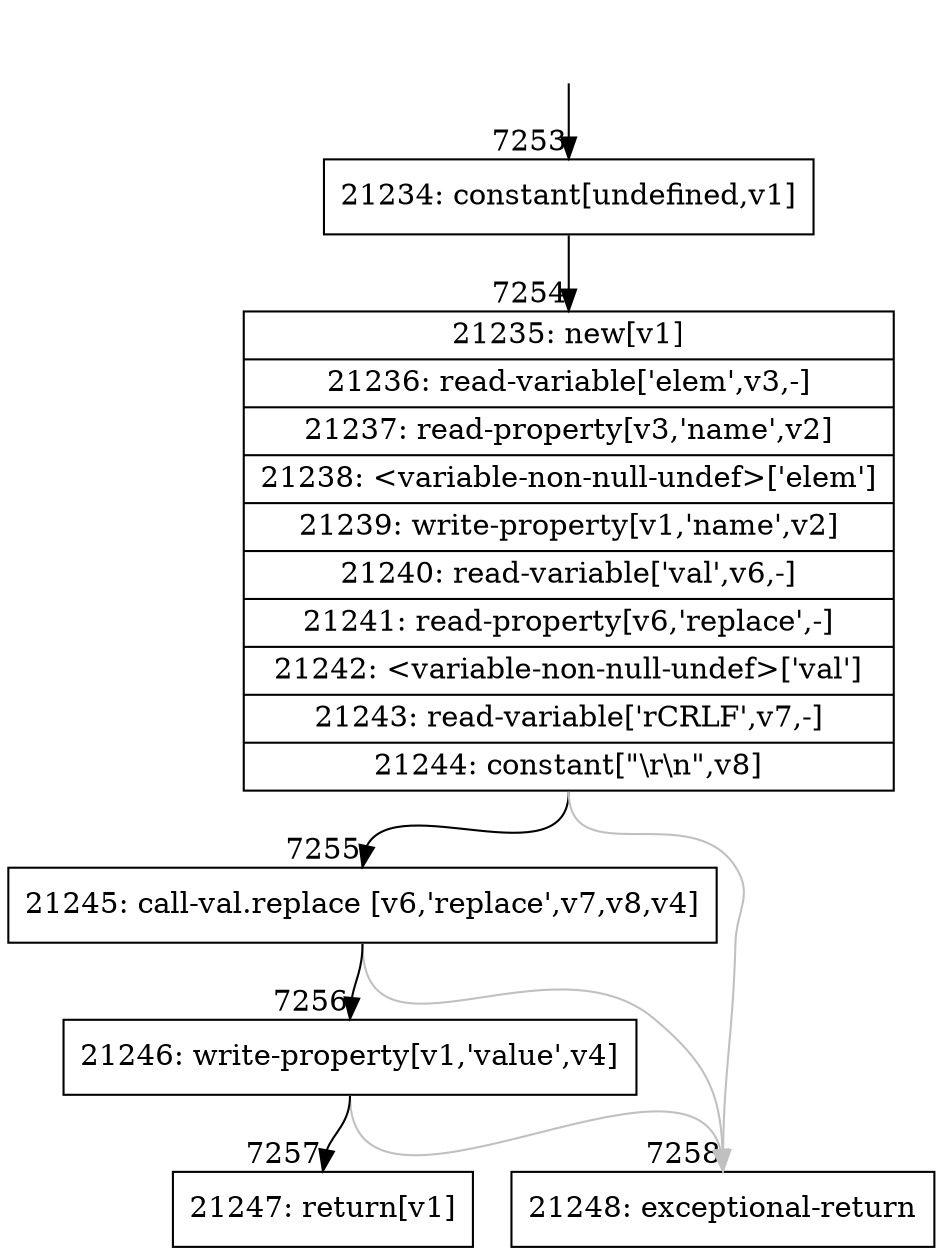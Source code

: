 digraph {
rankdir="TD"
BB_entry458[shape=none,label=""];
BB_entry458 -> BB7253 [tailport=s, headport=n, headlabel="    7253"]
BB7253 [shape=record label="{21234: constant[undefined,v1]}" ] 
BB7253 -> BB7254 [tailport=s, headport=n, headlabel="      7254"]
BB7254 [shape=record label="{21235: new[v1]|21236: read-variable['elem',v3,-]|21237: read-property[v3,'name',v2]|21238: \<variable-non-null-undef\>['elem']|21239: write-property[v1,'name',v2]|21240: read-variable['val',v6,-]|21241: read-property[v6,'replace',-]|21242: \<variable-non-null-undef\>['val']|21243: read-variable['rCRLF',v7,-]|21244: constant[\"\\r\\n\",v8]}" ] 
BB7254 -> BB7255 [tailport=s, headport=n, headlabel="      7255"]
BB7254 -> BB7258 [tailport=s, headport=n, color=gray, headlabel="      7258"]
BB7255 [shape=record label="{21245: call-val.replace [v6,'replace',v7,v8,v4]}" ] 
BB7255 -> BB7256 [tailport=s, headport=n, headlabel="      7256"]
BB7255 -> BB7258 [tailport=s, headport=n, color=gray]
BB7256 [shape=record label="{21246: write-property[v1,'value',v4]}" ] 
BB7256 -> BB7257 [tailport=s, headport=n, headlabel="      7257"]
BB7256 -> BB7258 [tailport=s, headport=n, color=gray]
BB7257 [shape=record label="{21247: return[v1]}" ] 
BB7258 [shape=record label="{21248: exceptional-return}" ] 
//#$~ 7326
}
